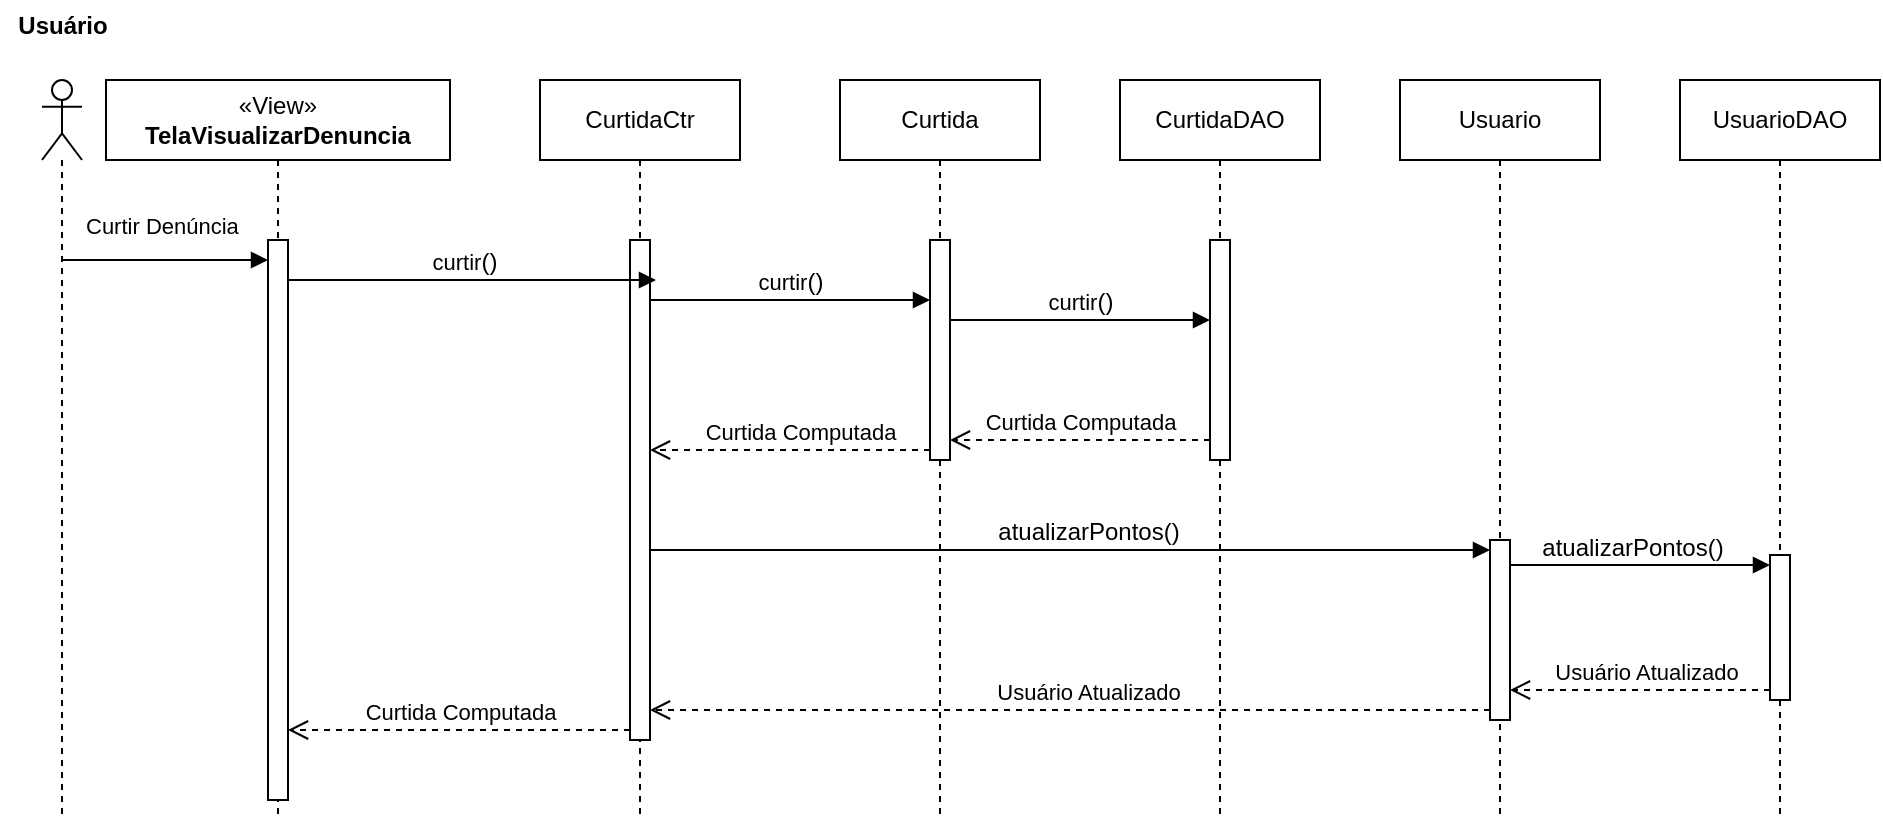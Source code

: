 <mxfile version="24.7.17">
  <diagram name="Page-1" id="2YBvvXClWsGukQMizWep">
    <mxGraphModel dx="2655" dy="475" grid="1" gridSize="10" guides="1" tooltips="1" connect="1" arrows="1" fold="1" page="1" pageScale="1" pageWidth="850" pageHeight="1100" math="0" shadow="0">
      <root>
        <mxCell id="0" />
        <mxCell id="1" parent="0" />
        <mxCell id="RSITEJIctfZ_Kpc4l4vB-1" value="" style="shape=umlLifeline;perimeter=lifelinePerimeter;whiteSpace=wrap;html=1;container=1;dropTarget=0;collapsible=0;recursiveResize=0;outlineConnect=0;portConstraint=eastwest;newEdgeStyle={&quot;curved&quot;:0,&quot;rounded&quot;:0};participant=umlActor;" parent="1" vertex="1">
          <mxGeometry x="-1669" y="130" width="20" height="370" as="geometry" />
        </mxCell>
        <mxCell id="RSITEJIctfZ_Kpc4l4vB-2" value="«View»&lt;br&gt;&lt;b&gt;TelaVisualizarDenuncia&lt;/b&gt;" style="shape=umlLifeline;perimeter=lifelinePerimeter;whiteSpace=wrap;html=1;container=1;dropTarget=0;collapsible=0;recursiveResize=0;outlineConnect=0;portConstraint=eastwest;newEdgeStyle={&quot;curved&quot;:0,&quot;rounded&quot;:0};" parent="1" vertex="1">
          <mxGeometry x="-1637" y="130" width="172" height="370" as="geometry" />
        </mxCell>
        <mxCell id="RSITEJIctfZ_Kpc4l4vB-3" value="" style="html=1;points=[[0,0,0,0,5],[0,1,0,0,-5],[1,0,0,0,5],[1,1,0,0,-5]];perimeter=orthogonalPerimeter;outlineConnect=0;targetShapes=umlLifeline;portConstraint=eastwest;newEdgeStyle={&quot;curved&quot;:0,&quot;rounded&quot;:0};" parent="RSITEJIctfZ_Kpc4l4vB-2" vertex="1">
          <mxGeometry x="81" y="80" width="10" height="280" as="geometry" />
        </mxCell>
        <mxCell id="RSITEJIctfZ_Kpc4l4vB-4" value="&lt;span style=&quot;font-family: Helvetica; font-size: 12px; font-style: normal; font-variant-ligatures: normal; font-variant-caps: normal; font-weight: 400; letter-spacing: normal; orphans: 2; text-align: center; text-indent: 0px; text-transform: none; widows: 2; word-spacing: 0px; -webkit-text-stroke-width: 0px; white-space: nowrap; text-decoration-thickness: initial; text-decoration-style: initial; text-decoration-color: initial; float: none; display: inline !important;&quot;&gt;Curtida&lt;/span&gt;" style="shape=umlLifeline;perimeter=lifelinePerimeter;whiteSpace=wrap;html=1;container=1;dropTarget=0;collapsible=0;recursiveResize=0;outlineConnect=0;portConstraint=eastwest;newEdgeStyle={&quot;curved&quot;:0,&quot;rounded&quot;:0};" parent="1" vertex="1">
          <mxGeometry x="-1270" y="130" width="100" height="370" as="geometry" />
        </mxCell>
        <mxCell id="RSITEJIctfZ_Kpc4l4vB-5" value="" style="html=1;points=[[0,0,0,0,5],[0,1,0,0,-5],[1,0,0,0,5],[1,1,0,0,-5]];perimeter=orthogonalPerimeter;outlineConnect=0;targetShapes=umlLifeline;portConstraint=eastwest;newEdgeStyle={&quot;curved&quot;:0,&quot;rounded&quot;:0};" parent="RSITEJIctfZ_Kpc4l4vB-4" vertex="1">
          <mxGeometry x="45" y="80" width="10" height="110" as="geometry" />
        </mxCell>
        <mxCell id="RSITEJIctfZ_Kpc4l4vB-8" value="&lt;span style=&quot;text-wrap: nowrap;&quot;&gt;CurtidaCtr&lt;/span&gt;" style="shape=umlLifeline;perimeter=lifelinePerimeter;whiteSpace=wrap;html=1;container=1;dropTarget=0;collapsible=0;recursiveResize=0;outlineConnect=0;portConstraint=eastwest;newEdgeStyle={&quot;curved&quot;:0,&quot;rounded&quot;:0};" parent="1" vertex="1">
          <mxGeometry x="-1420" y="130" width="100" height="370" as="geometry" />
        </mxCell>
        <mxCell id="RSITEJIctfZ_Kpc4l4vB-9" value="" style="html=1;points=[[0,0,0,0,5],[0,1,0,0,-5],[1,0,0,0,5],[1,1,0,0,-5]];perimeter=orthogonalPerimeter;outlineConnect=0;targetShapes=umlLifeline;portConstraint=eastwest;newEdgeStyle={&quot;curved&quot;:0,&quot;rounded&quot;:0};" parent="RSITEJIctfZ_Kpc4l4vB-8" vertex="1">
          <mxGeometry x="45" y="80" width="10" height="250" as="geometry" />
        </mxCell>
        <mxCell id="RSITEJIctfZ_Kpc4l4vB-10" value="Curtir Denúncia" style="endArrow=block;endFill=1;html=1;edgeStyle=orthogonalEdgeStyle;align=left;verticalAlign=top;rounded=0;" parent="1" target="RSITEJIctfZ_Kpc4l4vB-3" edge="1">
          <mxGeometry x="-0.808" y="30" relative="1" as="geometry">
            <mxPoint x="-1659.071" y="220" as="sourcePoint" />
            <mxPoint x="-1554" y="220" as="targetPoint" />
            <mxPoint as="offset" />
            <Array as="points">
              <mxPoint x="-1627" y="220" />
              <mxPoint x="-1627" y="220" />
            </Array>
          </mxGeometry>
        </mxCell>
        <mxCell id="RSITEJIctfZ_Kpc4l4vB-15" value="&lt;span style=&quot;text-align: left;&quot;&gt;curtir&lt;/span&gt;&lt;span style=&quot;font-size: 12px; text-align: left;&quot;&gt;()&lt;/span&gt;" style="html=1;verticalAlign=bottom;endArrow=block;curved=0;rounded=0;" parent="1" edge="1">
          <mxGeometry x="-0.044" relative="1" as="geometry">
            <mxPoint x="-1546" y="230" as="sourcePoint" />
            <mxPoint as="offset" />
            <mxPoint x="-1362" y="230" as="targetPoint" />
          </mxGeometry>
        </mxCell>
        <mxCell id="RSITEJIctfZ_Kpc4l4vB-16" value="&lt;div style=&quot;text-align: left;&quot;&gt;curtir&lt;span style=&quot;font-size: 12px;&quot;&gt;()&lt;/span&gt;&lt;br&gt;&lt;/div&gt;" style="html=1;verticalAlign=bottom;endArrow=block;curved=0;rounded=0;" parent="1" edge="1" target="RSITEJIctfZ_Kpc4l4vB-5">
          <mxGeometry x="0.003" relative="1" as="geometry">
            <mxPoint x="-1365" y="240" as="sourcePoint" />
            <mxPoint as="offset" />
            <mxPoint x="-1215" y="240" as="targetPoint" />
          </mxGeometry>
        </mxCell>
        <mxCell id="RSITEJIctfZ_Kpc4l4vB-18" value="Curtida Computada" style="html=1;verticalAlign=bottom;endArrow=open;dashed=1;endSize=8;curved=0;rounded=0;exitX=0;exitY=1;exitDx=0;exitDy=-5;exitPerimeter=0;" parent="1" source="RSITEJIctfZ_Kpc4l4vB-5" target="RSITEJIctfZ_Kpc4l4vB-9" edge="1">
          <mxGeometry x="-0.071" relative="1" as="geometry">
            <mxPoint x="-1295" y="310" as="targetPoint" />
            <mxPoint x="-1220" y="315" as="sourcePoint" />
            <mxPoint as="offset" />
          </mxGeometry>
        </mxCell>
        <mxCell id="RSITEJIctfZ_Kpc4l4vB-22" value="Usuário" style="text;align=center;fontStyle=1;verticalAlign=middle;spacingLeft=3;spacingRight=3;strokeColor=none;rotatable=0;points=[[0,0.5],[1,0.5]];portConstraint=eastwest;html=1;" parent="1" vertex="1">
          <mxGeometry x="-1690" y="90" width="62" height="26" as="geometry" />
        </mxCell>
        <mxCell id="RSITEJIctfZ_Kpc4l4vB-24" value="&lt;span style=&quot;font-family: Helvetica; font-size: 12px; font-style: normal; font-variant-ligatures: normal; font-variant-caps: normal; font-weight: 400; letter-spacing: normal; orphans: 2; text-align: center; text-indent: 0px; text-transform: none; widows: 2; word-spacing: 0px; -webkit-text-stroke-width: 0px; white-space: nowrap; text-decoration-thickness: initial; text-decoration-style: initial; text-decoration-color: initial; float: none; display: inline !important;&quot;&gt;CurtidaDAO&lt;/span&gt;" style="shape=umlLifeline;perimeter=lifelinePerimeter;whiteSpace=wrap;html=1;container=1;dropTarget=0;collapsible=0;recursiveResize=0;outlineConnect=0;portConstraint=eastwest;newEdgeStyle={&quot;curved&quot;:0,&quot;rounded&quot;:0};" parent="1" vertex="1">
          <mxGeometry x="-1130" y="130" width="100" height="370" as="geometry" />
        </mxCell>
        <mxCell id="RSITEJIctfZ_Kpc4l4vB-25" value="" style="html=1;points=[[0,0,0,0,5],[0,1,0,0,-5],[1,0,0,0,5],[1,1,0,0,-5]];perimeter=orthogonalPerimeter;outlineConnect=0;targetShapes=umlLifeline;portConstraint=eastwest;newEdgeStyle={&quot;curved&quot;:0,&quot;rounded&quot;:0};" parent="RSITEJIctfZ_Kpc4l4vB-24" vertex="1">
          <mxGeometry x="45" y="80" width="10" height="110" as="geometry" />
        </mxCell>
        <mxCell id="RSITEJIctfZ_Kpc4l4vB-26" value="&lt;div style=&quot;text-align: left;&quot;&gt;curtir&lt;span style=&quot;font-size: 12px;&quot;&gt;()&lt;/span&gt;&lt;br&gt;&lt;/div&gt;" style="html=1;verticalAlign=bottom;endArrow=block;curved=0;rounded=0;" parent="1" edge="1">
          <mxGeometry relative="1" as="geometry">
            <mxPoint x="-1215" y="250" as="sourcePoint" />
            <mxPoint as="offset" />
            <mxPoint x="-1085" y="250" as="targetPoint" />
          </mxGeometry>
        </mxCell>
        <mxCell id="RSITEJIctfZ_Kpc4l4vB-27" value="&lt;span style=&quot;font-family: Helvetica; font-size: 12px; font-style: normal; font-variant-ligatures: normal; font-variant-caps: normal; font-weight: 400; letter-spacing: normal; orphans: 2; text-align: center; text-indent: 0px; text-transform: none; widows: 2; word-spacing: 0px; -webkit-text-stroke-width: 0px; white-space: nowrap; text-decoration-thickness: initial; text-decoration-style: initial; text-decoration-color: initial; float: none; display: inline !important;&quot;&gt;Usuario&lt;/span&gt;" style="shape=umlLifeline;perimeter=lifelinePerimeter;whiteSpace=wrap;html=1;container=1;dropTarget=0;collapsible=0;recursiveResize=0;outlineConnect=0;portConstraint=eastwest;newEdgeStyle={&quot;curved&quot;:0,&quot;rounded&quot;:0};" parent="1" vertex="1">
          <mxGeometry x="-990" y="130" width="100" height="370" as="geometry" />
        </mxCell>
        <mxCell id="RSITEJIctfZ_Kpc4l4vB-28" value="" style="html=1;points=[[0,0,0,0,5],[0,1,0,0,-5],[1,0,0,0,5],[1,1,0,0,-5]];perimeter=orthogonalPerimeter;outlineConnect=0;targetShapes=umlLifeline;portConstraint=eastwest;newEdgeStyle={&quot;curved&quot;:0,&quot;rounded&quot;:0};" parent="RSITEJIctfZ_Kpc4l4vB-27" vertex="1">
          <mxGeometry x="45" y="230" width="10" height="90" as="geometry" />
        </mxCell>
        <mxCell id="RSITEJIctfZ_Kpc4l4vB-29" value="&lt;span style=&quot;text-wrap: nowrap;&quot;&gt;Usuario&lt;/span&gt;DAO" style="shape=umlLifeline;perimeter=lifelinePerimeter;whiteSpace=wrap;html=1;container=1;dropTarget=0;collapsible=0;recursiveResize=0;outlineConnect=0;portConstraint=eastwest;newEdgeStyle={&quot;curved&quot;:0,&quot;rounded&quot;:0};" parent="1" vertex="1">
          <mxGeometry x="-850" y="130" width="100" height="370" as="geometry" />
        </mxCell>
        <mxCell id="RSITEJIctfZ_Kpc4l4vB-30" value="" style="html=1;points=[[0,0,0,0,5],[0,1,0,0,-5],[1,0,0,0,5],[1,1,0,0,-5]];perimeter=orthogonalPerimeter;outlineConnect=0;targetShapes=umlLifeline;portConstraint=eastwest;newEdgeStyle={&quot;curved&quot;:0,&quot;rounded&quot;:0};" parent="RSITEJIctfZ_Kpc4l4vB-29" vertex="1">
          <mxGeometry x="45" y="237.5" width="10" height="72.5" as="geometry" />
        </mxCell>
        <mxCell id="RSITEJIctfZ_Kpc4l4vB-31" value="&lt;span style=&quot;font-size: 12px; text-align: left;&quot;&gt;atualizarPontos()&lt;/span&gt;" style="html=1;verticalAlign=bottom;endArrow=block;curved=0;rounded=0;entryX=0;entryY=0;entryDx=0;entryDy=5;entryPerimeter=0;" parent="1" target="RSITEJIctfZ_Kpc4l4vB-28" edge="1">
          <mxGeometry x="0.042" relative="1" as="geometry">
            <mxPoint x="-1365" y="365.0" as="sourcePoint" />
            <mxPoint as="offset" />
            <mxPoint x="-960" y="430" as="targetPoint" />
            <Array as="points" />
          </mxGeometry>
        </mxCell>
        <mxCell id="RSITEJIctfZ_Kpc4l4vB-32" value="&lt;span style=&quot;font-size: 12px; text-align: left;&quot;&gt;atualizarPontos()&lt;/span&gt;" style="html=1;verticalAlign=bottom;endArrow=block;curved=0;rounded=0;entryX=0;entryY=0;entryDx=0;entryDy=5;" parent="1" source="RSITEJIctfZ_Kpc4l4vB-28" target="RSITEJIctfZ_Kpc4l4vB-30" edge="1">
          <mxGeometry x="-0.06" relative="1" as="geometry">
            <mxPoint x="-824" y="395" as="sourcePoint" />
            <mxPoint as="offset" />
          </mxGeometry>
        </mxCell>
        <mxCell id="RSITEJIctfZ_Kpc4l4vB-33" value="Usuário Atualizado" style="html=1;verticalAlign=bottom;endArrow=open;dashed=1;endSize=8;curved=0;rounded=0;exitX=0;exitY=1;exitDx=0;exitDy=-5;exitPerimeter=0;" parent="1" source="RSITEJIctfZ_Kpc4l4vB-28" edge="1">
          <mxGeometry x="-0.042" relative="1" as="geometry">
            <mxPoint x="-1365" y="445.0" as="targetPoint" />
            <mxPoint as="offset" />
            <mxPoint x="-935" y="475" as="sourcePoint" />
          </mxGeometry>
        </mxCell>
        <mxCell id="RSITEJIctfZ_Kpc4l4vB-34" value="Usuário Atualizado" style="html=1;verticalAlign=bottom;endArrow=open;dashed=1;endSize=8;curved=0;rounded=0;exitX=0;exitY=1;exitDx=0;exitDy=-5;exitPerimeter=0;" parent="1" source="RSITEJIctfZ_Kpc4l4vB-30" target="RSITEJIctfZ_Kpc4l4vB-28" edge="1">
          <mxGeometry x="-0.044" relative="1" as="geometry">
            <mxPoint x="-1010" y="527" as="targetPoint" />
            <mxPoint as="offset" />
            <mxPoint x="-770" y="527" as="sourcePoint" />
          </mxGeometry>
        </mxCell>
        <mxCell id="RSITEJIctfZ_Kpc4l4vB-35" value="Curtida Computada" style="html=1;verticalAlign=bottom;endArrow=open;dashed=1;endSize=8;curved=0;rounded=0;" parent="1" edge="1">
          <mxGeometry relative="1" as="geometry">
            <mxPoint x="-1215" y="310" as="targetPoint" />
            <mxPoint x="-1085" y="310" as="sourcePoint" />
            <mxPoint as="offset" />
          </mxGeometry>
        </mxCell>
        <mxCell id="RSITEJIctfZ_Kpc4l4vB-37" value="Curtida Computada" style="html=1;verticalAlign=bottom;endArrow=open;dashed=1;endSize=8;curved=0;rounded=0;exitX=0;exitY=1;exitDx=0;exitDy=-5;exitPerimeter=0;" parent="1" source="RSITEJIctfZ_Kpc4l4vB-9" target="RSITEJIctfZ_Kpc4l4vB-3" edge="1">
          <mxGeometry x="-0.006" relative="1" as="geometry">
            <mxPoint x="-1517" y="325" as="targetPoint" />
            <mxPoint x="-1367" y="325" as="sourcePoint" />
            <mxPoint as="offset" />
          </mxGeometry>
        </mxCell>
      </root>
    </mxGraphModel>
  </diagram>
</mxfile>
